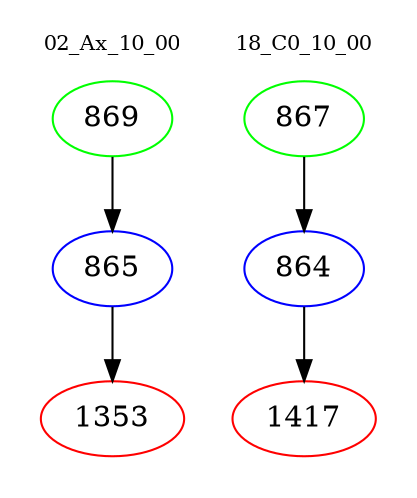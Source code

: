 digraph{
subgraph cluster_0 {
color = white
label = "02_Ax_10_00";
fontsize=10;
T0_869 [label="869", color="green"]
T0_869 -> T0_865 [color="black"]
T0_865 [label="865", color="blue"]
T0_865 -> T0_1353 [color="black"]
T0_1353 [label="1353", color="red"]
}
subgraph cluster_1 {
color = white
label = "18_C0_10_00";
fontsize=10;
T1_867 [label="867", color="green"]
T1_867 -> T1_864 [color="black"]
T1_864 [label="864", color="blue"]
T1_864 -> T1_1417 [color="black"]
T1_1417 [label="1417", color="red"]
}
}
